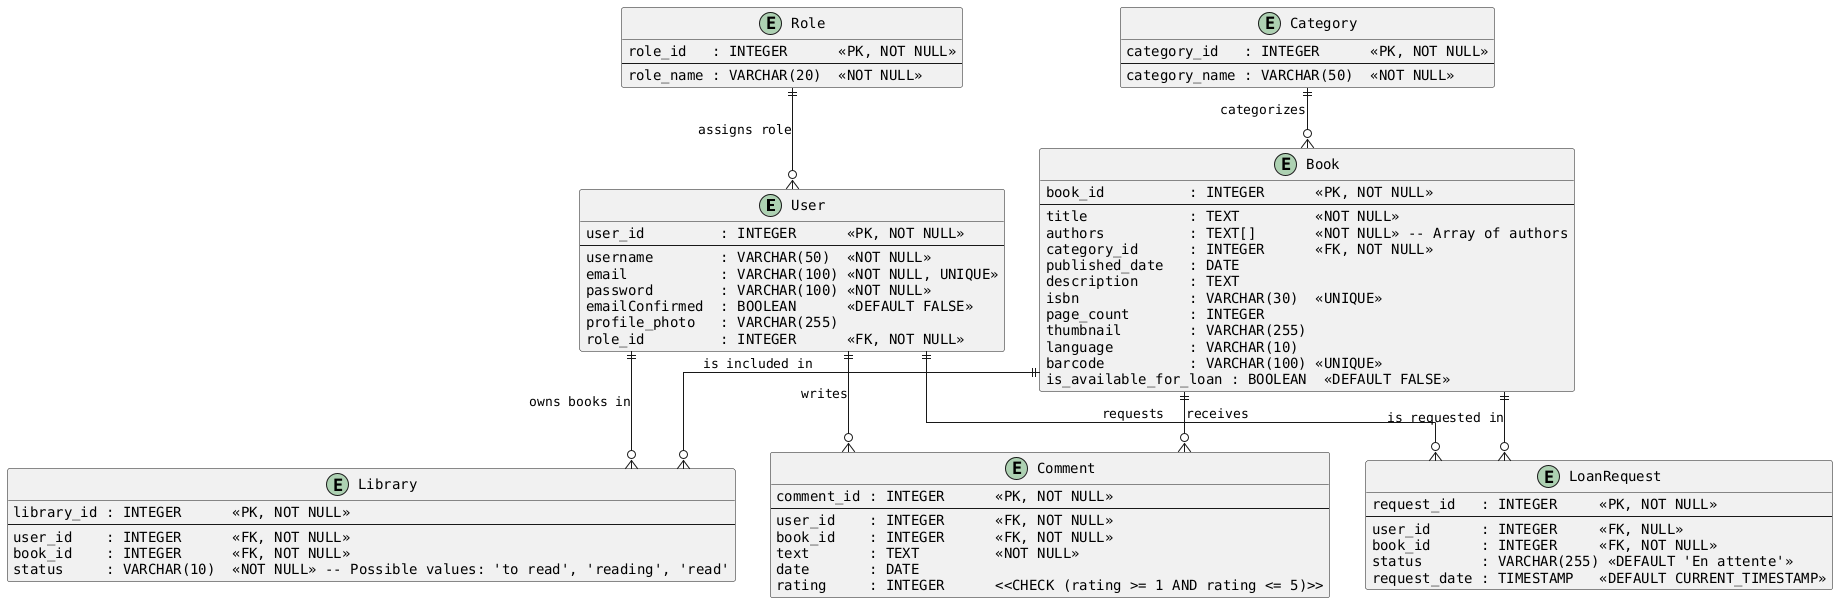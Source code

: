 @startuml

skinparam defaultFontName Monospaced
skinparam linetype ortho

entity User {
  user_id         : INTEGER      <<PK, NOT NULL>>
  --
  username        : VARCHAR(50)  <<NOT NULL>>
  email           : VARCHAR(100) <<NOT NULL, UNIQUE>>
  password        : VARCHAR(100) <<NOT NULL>>
  emailConfirmed  : BOOLEAN      <<DEFAULT FALSE>>
  profile_photo   : VARCHAR(255)
  role_id         : INTEGER      <<FK, NOT NULL>>
}

entity Role {
  role_id   : INTEGER      <<PK, NOT NULL>>
  --
  role_name : VARCHAR(20)  <<NOT NULL>>
}

entity Category {
  category_id   : INTEGER      <<PK, NOT NULL>>
  --
  category_name : VARCHAR(50)  <<NOT NULL>>
}

entity Book {
  book_id          : INTEGER      <<PK, NOT NULL>>
  --
  title            : TEXT         <<NOT NULL>>
  authors          : TEXT[]       <<NOT NULL>> -- Array of authors
  category_id      : INTEGER      <<FK, NOT NULL>>
  published_date   : DATE
  description      : TEXT
  isbn             : VARCHAR(30)  <<UNIQUE>>
  page_count       : INTEGER
  thumbnail        : VARCHAR(255)
  language         : VARCHAR(10)
  barcode          : VARCHAR(100) <<UNIQUE>>
  is_available_for_loan : BOOLEAN  <<DEFAULT FALSE>>
}

entity Library {
  library_id : INTEGER      <<PK, NOT NULL>>
  --
  user_id    : INTEGER      <<FK, NOT NULL>>
  book_id    : INTEGER      <<FK, NOT NULL>>
  status     : VARCHAR(10)  <<NOT NULL>> -- Possible values: 'to read', 'reading', 'read'
}

entity Comment {
  comment_id : INTEGER      <<PK, NOT NULL>>
  --
  user_id    : INTEGER      <<FK, NOT NULL>>
  book_id    : INTEGER      <<FK, NOT NULL>>
  text       : TEXT         <<NOT NULL>>
  date       : DATE
  rating     : INTEGER      <<CHECK (rating >= 1 AND rating <= 5)>>
}

entity LoanRequest {
  request_id   : INTEGER     <<PK, NOT NULL>>
  --
  user_id      : INTEGER     <<FK, NULL>>
  book_id      : INTEGER     <<FK, NOT NULL>>
  status       : VARCHAR(255) <<DEFAULT 'En attente'>>
  request_date : TIMESTAMP   <<DEFAULT CURRENT_TIMESTAMP>>
}

User ||--o{ Library : "owns books in"
Book ||--o{ Library : "is included in"
User ||--o{ Comment : "writes"
Book ||--o{ Comment : "receives"
Role ||--o{ User : "assigns role"
Category ||--o{ Book : "categorizes"
User ||--o{ LoanRequest : "requests"
Book ||--o{ LoanRequest : "is requested in"

@enduml